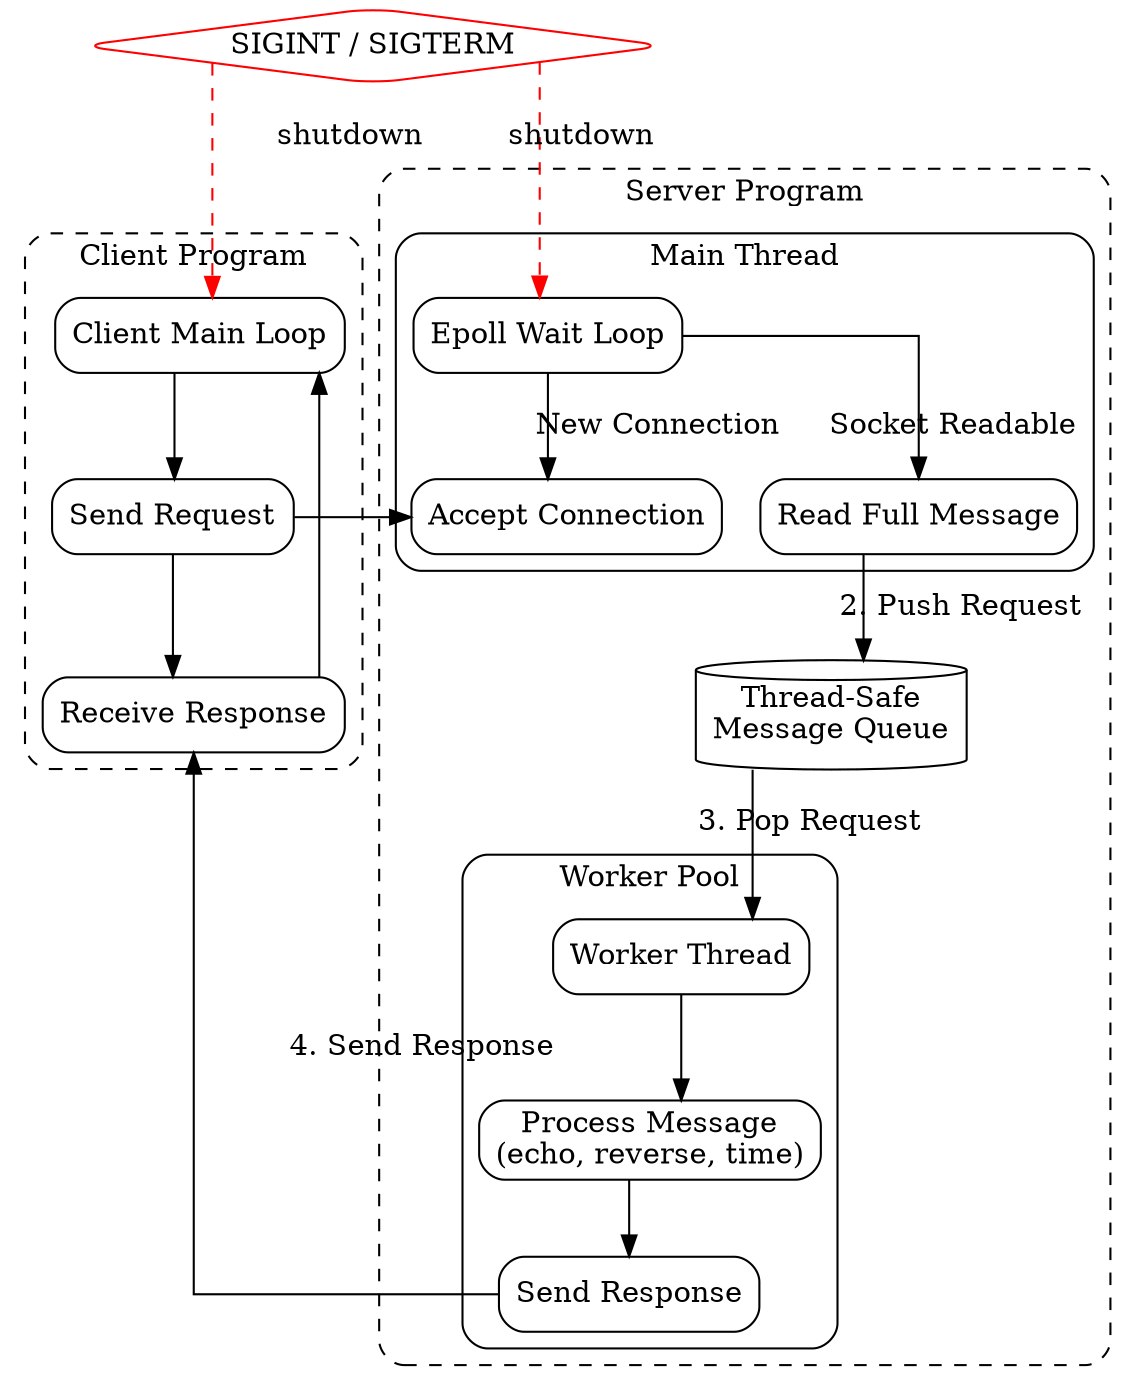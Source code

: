 digraph ServerClientFlow {
    rankdir=TB;
    splines=ortho;
    node [shape=box, style=rounded];

    subgraph cluster_client {
        label="Client Program";
        style="rounded,dashed";
        client_main [label="Client Main Loop"];
        client_send [label="Send Request"];
        client_recv [label="Receive Response"];
        client_main -> client_send -> client_recv -> client_main;
    }

    subgraph cluster_server {
        label="Server Program";
        style="rounded,dashed";

        subgraph cluster_main_thread {
            label="Main Thread";
            style="rounded";
            server_main [label="Epoll Wait Loop"];
            server_accept [label="Accept Connection"];
            server_read [label="Read Full Message"];
            server_main -> server_accept [label="New Connection"];
            server_main -> server_read [label="Socket Readable"];
        }

        subgraph cluster_worker_pool {
            label="Worker Pool";
            style="rounded";
            worker [label="Worker Thread"];
            process_msg [label="Process Message\n(echo, reverse, time)"];
            send_response [label="Send Response"];
            worker -> process_msg -> send_response;
        }

        queue [label="Thread-Safe\nMessage Queue", shape=cylinder];
    }

    // Connections
    client_send -> server_accept [label="1. TCP Connect/Send"];
    server_read -> queue [label="2. Push Request"];
    queue -> worker [label="3. Pop Request"];
    send_response -> client_recv [label="4. Send Response"];

    // Signals
    sigint [label="SIGINT / SIGTERM", shape=diamond, color=red];
    sigint -> client_main [color=red, style=dashed, label="shutdown"];
    sigint -> server_main [color=red, style=dashed, label="shutdown"];
}